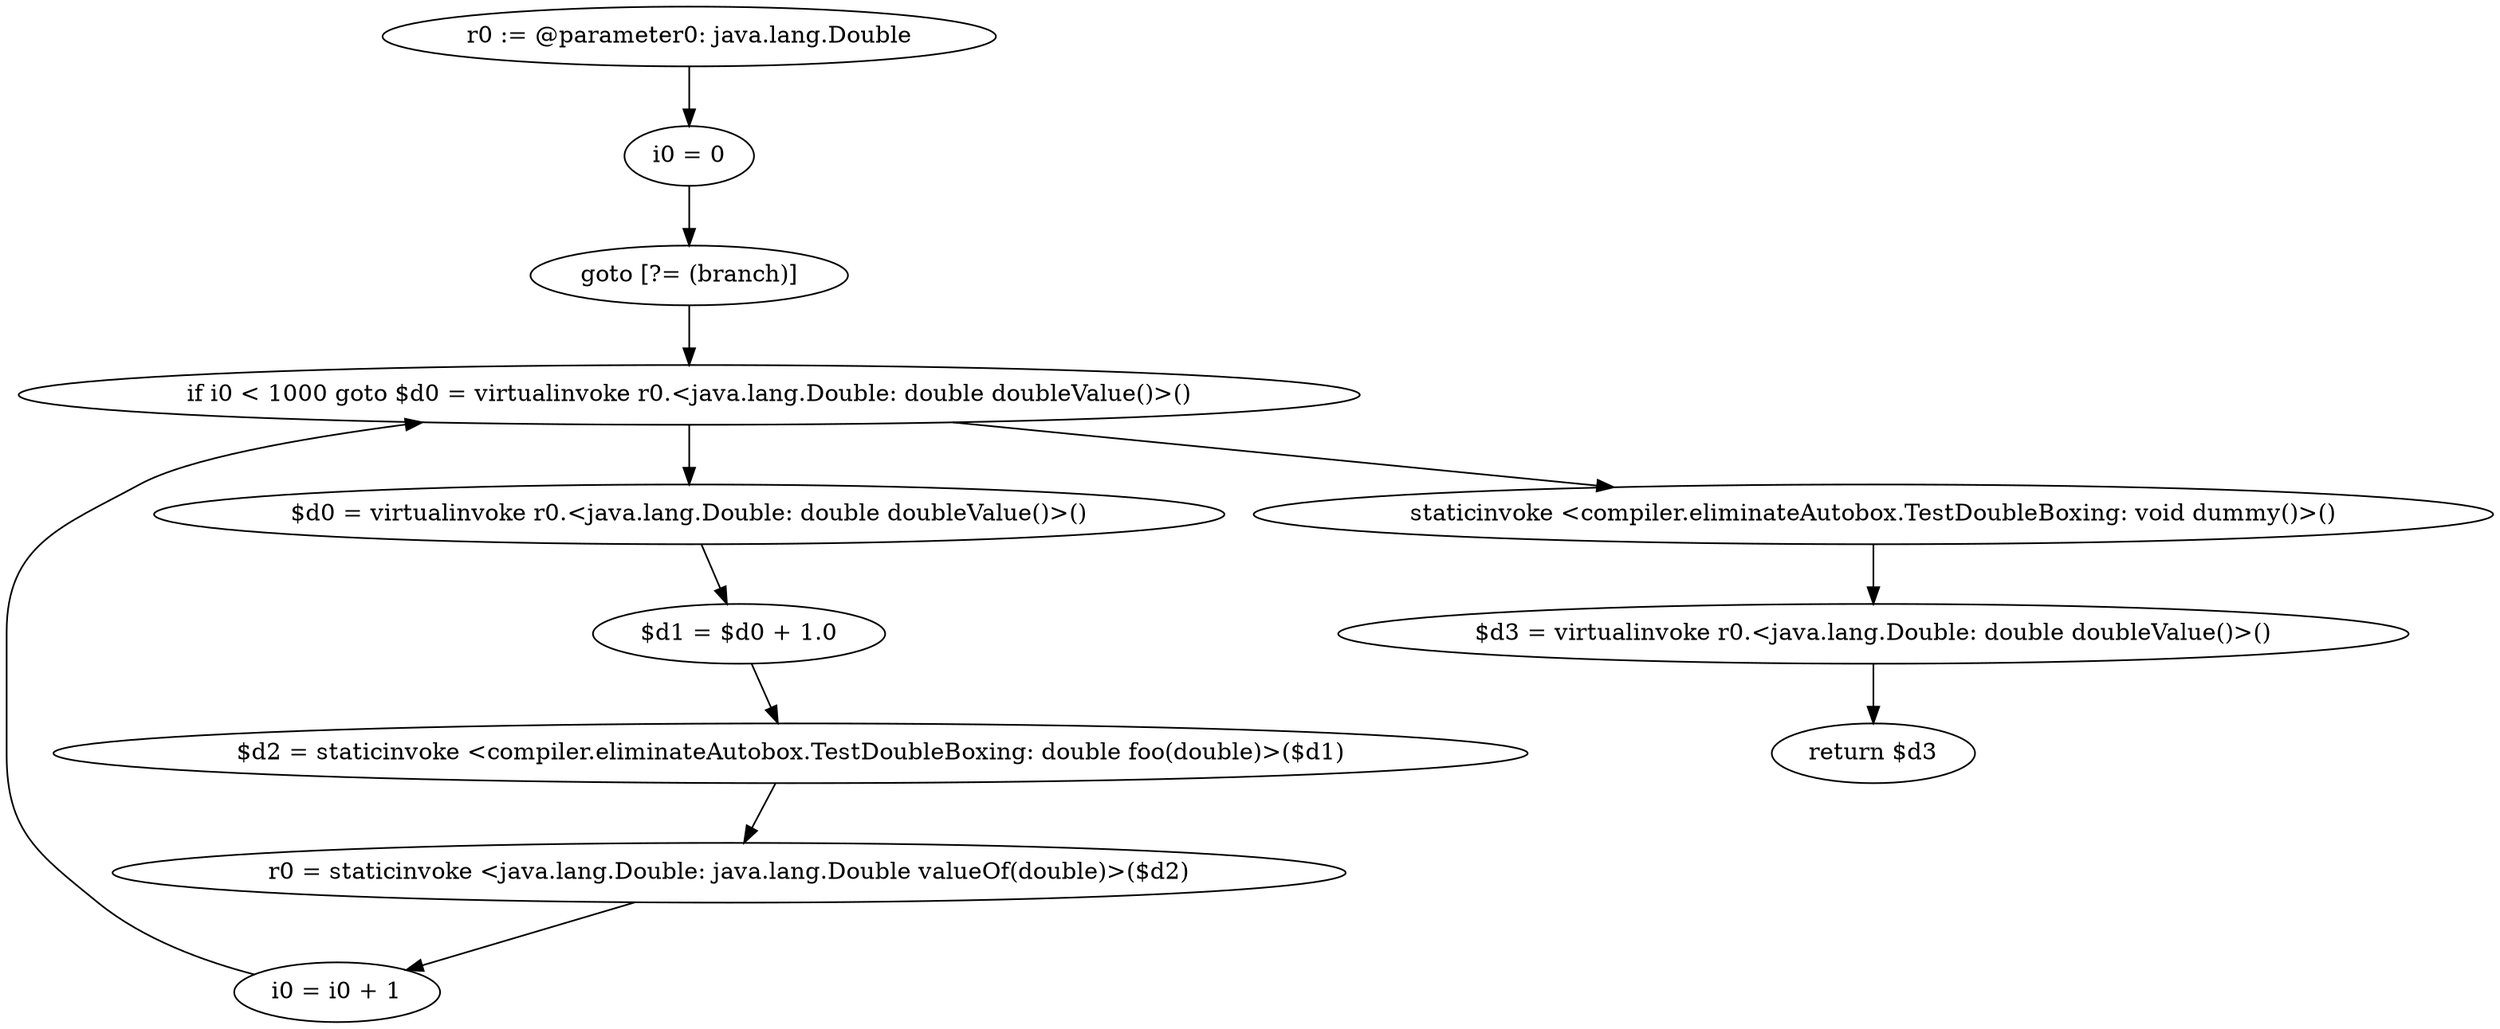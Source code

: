 digraph "unitGraph" {
    "r0 := @parameter0: java.lang.Double"
    "i0 = 0"
    "goto [?= (branch)]"
    "$d0 = virtualinvoke r0.<java.lang.Double: double doubleValue()>()"
    "$d1 = $d0 + 1.0"
    "$d2 = staticinvoke <compiler.eliminateAutobox.TestDoubleBoxing: double foo(double)>($d1)"
    "r0 = staticinvoke <java.lang.Double: java.lang.Double valueOf(double)>($d2)"
    "i0 = i0 + 1"
    "if i0 < 1000 goto $d0 = virtualinvoke r0.<java.lang.Double: double doubleValue()>()"
    "staticinvoke <compiler.eliminateAutobox.TestDoubleBoxing: void dummy()>()"
    "$d3 = virtualinvoke r0.<java.lang.Double: double doubleValue()>()"
    "return $d3"
    "r0 := @parameter0: java.lang.Double"->"i0 = 0";
    "i0 = 0"->"goto [?= (branch)]";
    "goto [?= (branch)]"->"if i0 < 1000 goto $d0 = virtualinvoke r0.<java.lang.Double: double doubleValue()>()";
    "$d0 = virtualinvoke r0.<java.lang.Double: double doubleValue()>()"->"$d1 = $d0 + 1.0";
    "$d1 = $d0 + 1.0"->"$d2 = staticinvoke <compiler.eliminateAutobox.TestDoubleBoxing: double foo(double)>($d1)";
    "$d2 = staticinvoke <compiler.eliminateAutobox.TestDoubleBoxing: double foo(double)>($d1)"->"r0 = staticinvoke <java.lang.Double: java.lang.Double valueOf(double)>($d2)";
    "r0 = staticinvoke <java.lang.Double: java.lang.Double valueOf(double)>($d2)"->"i0 = i0 + 1";
    "i0 = i0 + 1"->"if i0 < 1000 goto $d0 = virtualinvoke r0.<java.lang.Double: double doubleValue()>()";
    "if i0 < 1000 goto $d0 = virtualinvoke r0.<java.lang.Double: double doubleValue()>()"->"staticinvoke <compiler.eliminateAutobox.TestDoubleBoxing: void dummy()>()";
    "if i0 < 1000 goto $d0 = virtualinvoke r0.<java.lang.Double: double doubleValue()>()"->"$d0 = virtualinvoke r0.<java.lang.Double: double doubleValue()>()";
    "staticinvoke <compiler.eliminateAutobox.TestDoubleBoxing: void dummy()>()"->"$d3 = virtualinvoke r0.<java.lang.Double: double doubleValue()>()";
    "$d3 = virtualinvoke r0.<java.lang.Double: double doubleValue()>()"->"return $d3";
}
